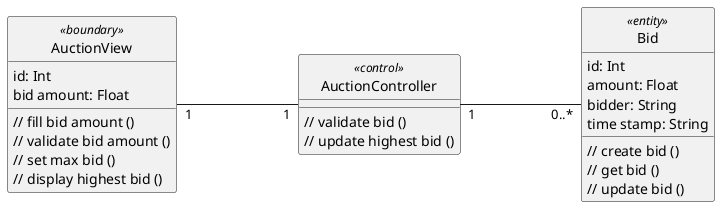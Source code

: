 @startuml 
left to right direction
skinparam classAttributeIconSize 0
skinparam linetype ortho
hide circle
class AuctionView <<boundary>> {
    id: Int
    bid amount: Float

    // fill bid amount ()
    // validate bid amount ()
    // set max bid ()
    // display highest bid ()

    }

class AuctionController <<control>> {
    // validate bid ()
    // update highest bid ()



    }

class Bid <<entity>> {
    id: Int
    amount: Float
    bidder: String
    time stamp: String
    // create bid ()
    // get bid ()
    // update bid ()
    }


AuctionView "1" --- "1" AuctionController

AuctionController "1" --- "0..*" Bid


@enduml